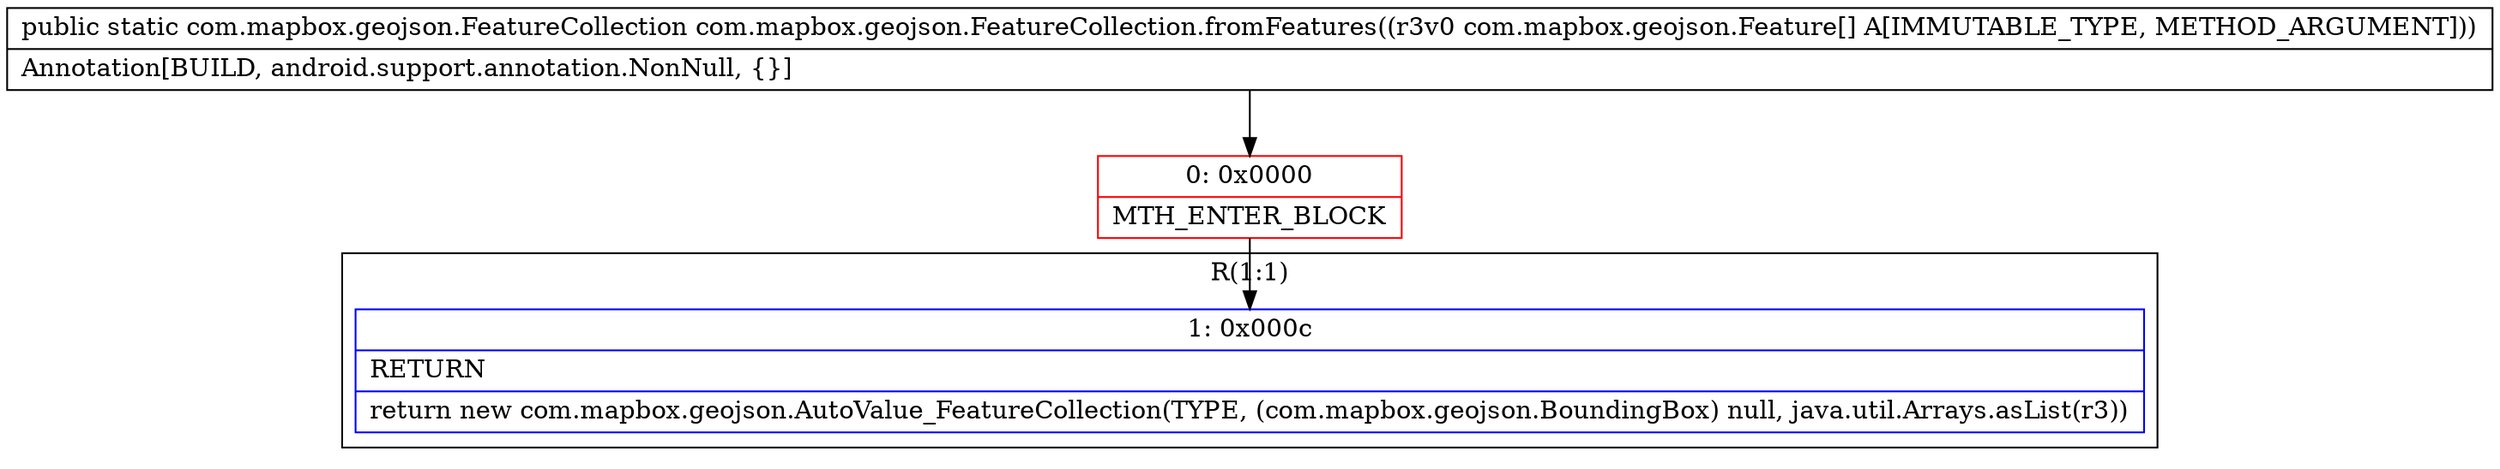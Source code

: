 digraph "CFG forcom.mapbox.geojson.FeatureCollection.fromFeatures([Lcom\/mapbox\/geojson\/Feature;)Lcom\/mapbox\/geojson\/FeatureCollection;" {
subgraph cluster_Region_722529558 {
label = "R(1:1)";
node [shape=record,color=blue];
Node_1 [shape=record,label="{1\:\ 0x000c|RETURN\l|return new com.mapbox.geojson.AutoValue_FeatureCollection(TYPE, (com.mapbox.geojson.BoundingBox) null, java.util.Arrays.asList(r3))\l}"];
}
Node_0 [shape=record,color=red,label="{0\:\ 0x0000|MTH_ENTER_BLOCK\l}"];
MethodNode[shape=record,label="{public static com.mapbox.geojson.FeatureCollection com.mapbox.geojson.FeatureCollection.fromFeatures((r3v0 com.mapbox.geojson.Feature[] A[IMMUTABLE_TYPE, METHOD_ARGUMENT]))  | Annotation[BUILD, android.support.annotation.NonNull, \{\}]\l}"];
MethodNode -> Node_0;
Node_0 -> Node_1;
}

